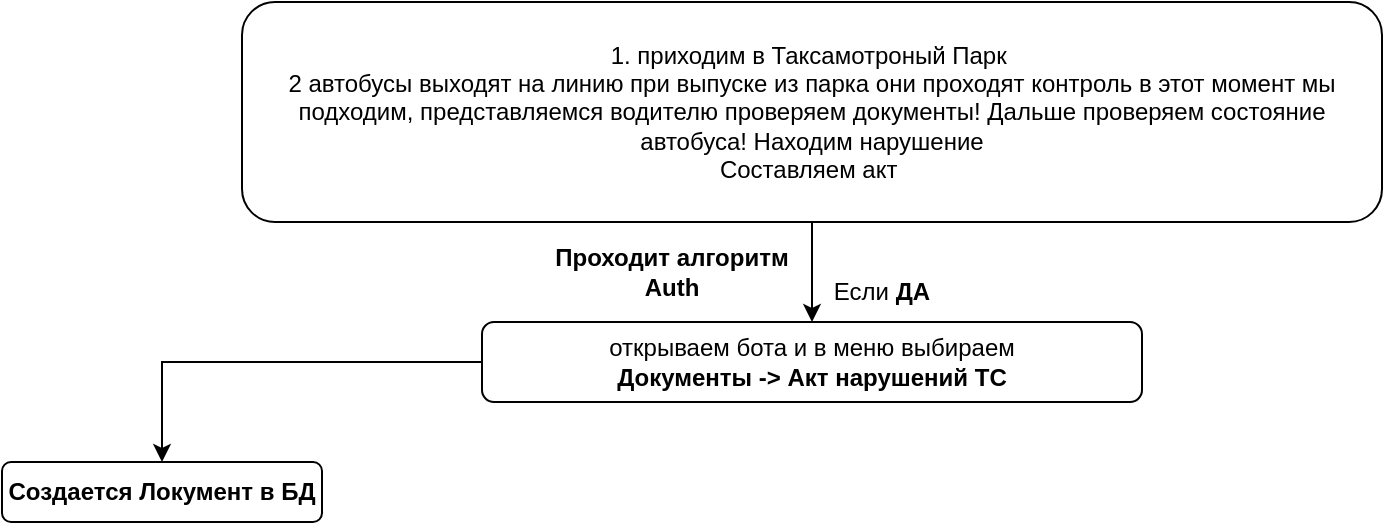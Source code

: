 <mxfile version="22.0.8" type="github">
  <diagram name="Страница — 1" id="SPHt7ZytzHKo-IP5oX0M">
    <mxGraphModel dx="1434" dy="750" grid="1" gridSize="10" guides="1" tooltips="1" connect="1" arrows="1" fold="1" page="1" pageScale="1" pageWidth="827" pageHeight="1169" math="0" shadow="0">
      <root>
        <mxCell id="0" />
        <mxCell id="1" parent="0" />
        <mxCell id="XXswtY91_qXGHENN87gQ-3" value="" style="edgeStyle=orthogonalEdgeStyle;rounded=0;orthogonalLoop=1;jettySize=auto;html=1;" edge="1" parent="1" source="XXswtY91_qXGHENN87gQ-1" target="XXswtY91_qXGHENN87gQ-2">
          <mxGeometry relative="1" as="geometry" />
        </mxCell>
        <mxCell id="XXswtY91_qXGHENN87gQ-1" value="&lt;div&gt;1. приходим в Таксамотроный Парк&amp;nbsp;&lt;/div&gt;&lt;div&gt;2 автобусы выходят на линию при выпуске из парка они проходят контроль в этот момент мы подходим, представляемся водителю проверяем документы! Дальше проверяем состояние автобуса! Находим нарушение&lt;/div&gt;&lt;div&gt;Составляем акт&amp;nbsp;&lt;/div&gt;" style="rounded=1;whiteSpace=wrap;html=1;" vertex="1" parent="1">
          <mxGeometry x="140" y="10" width="570" height="110" as="geometry" />
        </mxCell>
        <mxCell id="XXswtY91_qXGHENN87gQ-14" value="" style="edgeStyle=orthogonalEdgeStyle;rounded=0;orthogonalLoop=1;jettySize=auto;html=1;" edge="1" parent="1" source="XXswtY91_qXGHENN87gQ-2" target="XXswtY91_qXGHENN87gQ-13">
          <mxGeometry relative="1" as="geometry" />
        </mxCell>
        <mxCell id="XXswtY91_qXGHENN87gQ-2" value="открываем бота и в меню выбираем&lt;br&gt;&lt;b&gt;Документы -&amp;gt; Акт нарушений ТС&lt;/b&gt;" style="whiteSpace=wrap;html=1;rounded=1;" vertex="1" parent="1">
          <mxGeometry x="260" y="170" width="330" height="40" as="geometry" />
        </mxCell>
        <mxCell id="XXswtY91_qXGHENN87gQ-5" value="&lt;b&gt;Проходит алгоритм Auth&lt;/b&gt;" style="text;html=1;strokeColor=none;fillColor=none;align=center;verticalAlign=middle;whiteSpace=wrap;rounded=0;" vertex="1" parent="1">
          <mxGeometry x="290" y="130" width="130" height="30" as="geometry" />
        </mxCell>
        <mxCell id="XXswtY91_qXGHENN87gQ-6" value="Если &lt;b&gt;ДА&lt;/b&gt;" style="text;html=1;strokeColor=none;fillColor=none;align=center;verticalAlign=middle;whiteSpace=wrap;rounded=0;" vertex="1" parent="1">
          <mxGeometry x="430" y="140" width="60" height="30" as="geometry" />
        </mxCell>
        <mxCell id="XXswtY91_qXGHENN87gQ-13" value="&lt;b&gt;Создается Локумент в БД&lt;/b&gt;" style="whiteSpace=wrap;html=1;rounded=1;" vertex="1" parent="1">
          <mxGeometry x="20" y="240" width="160" height="30" as="geometry" />
        </mxCell>
      </root>
    </mxGraphModel>
  </diagram>
</mxfile>
